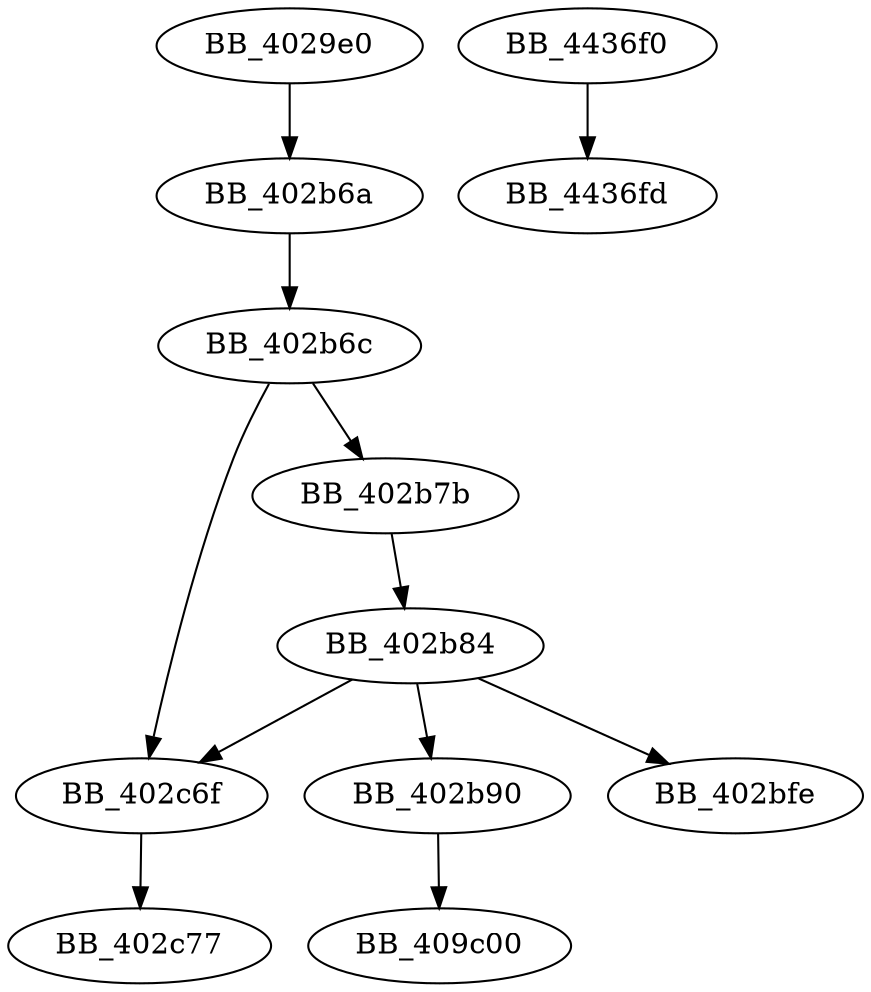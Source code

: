 DiGraph sub_4029E0{
BB_4029e0->BB_402b6a
BB_402b6a->BB_402b6c
BB_402b6c->BB_402b7b
BB_402b6c->BB_402c6f
BB_402b7b->BB_402b84
BB_402b84->BB_402b90
BB_402b84->BB_402bfe
BB_402b84->BB_402c6f
BB_402b90->BB_409c00
BB_402c6f->BB_402c77
BB_4436f0->BB_4436fd
}
